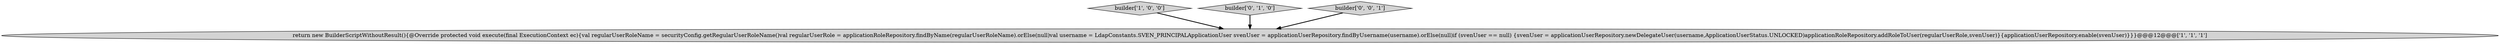 digraph {
1 [style = filled, label = "builder['1', '0', '0']", fillcolor = lightgray, shape = diamond image = "AAA0AAABBB1BBB"];
2 [style = filled, label = "builder['0', '1', '0']", fillcolor = lightgray, shape = diamond image = "AAA0AAABBB2BBB"];
0 [style = filled, label = "return new BuilderScriptWithoutResult(){@Override protected void execute(final ExecutionContext ec){val regularUserRoleName = securityConfig.getRegularUserRoleName()val regularUserRole = applicationRoleRepository.findByName(regularUserRoleName).orElse(null)val username = LdapConstants.SVEN_PRINCIPALApplicationUser svenUser = applicationUserRepository.findByUsername(username).orElse(null)if (svenUser == null) {svenUser = applicationUserRepository.newDelegateUser(username,ApplicationUserStatus.UNLOCKED)applicationRoleRepository.addRoleToUser(regularUserRole,svenUser)}{applicationUserRepository.enable(svenUser)}}}@@@12@@@['1', '1', '1']", fillcolor = lightgray, shape = ellipse image = "AAA0AAABBB1BBB"];
3 [style = filled, label = "builder['0', '0', '1']", fillcolor = lightgray, shape = diamond image = "AAA0AAABBB3BBB"];
2->0 [style = bold, label=""];
3->0 [style = bold, label=""];
1->0 [style = bold, label=""];
}
